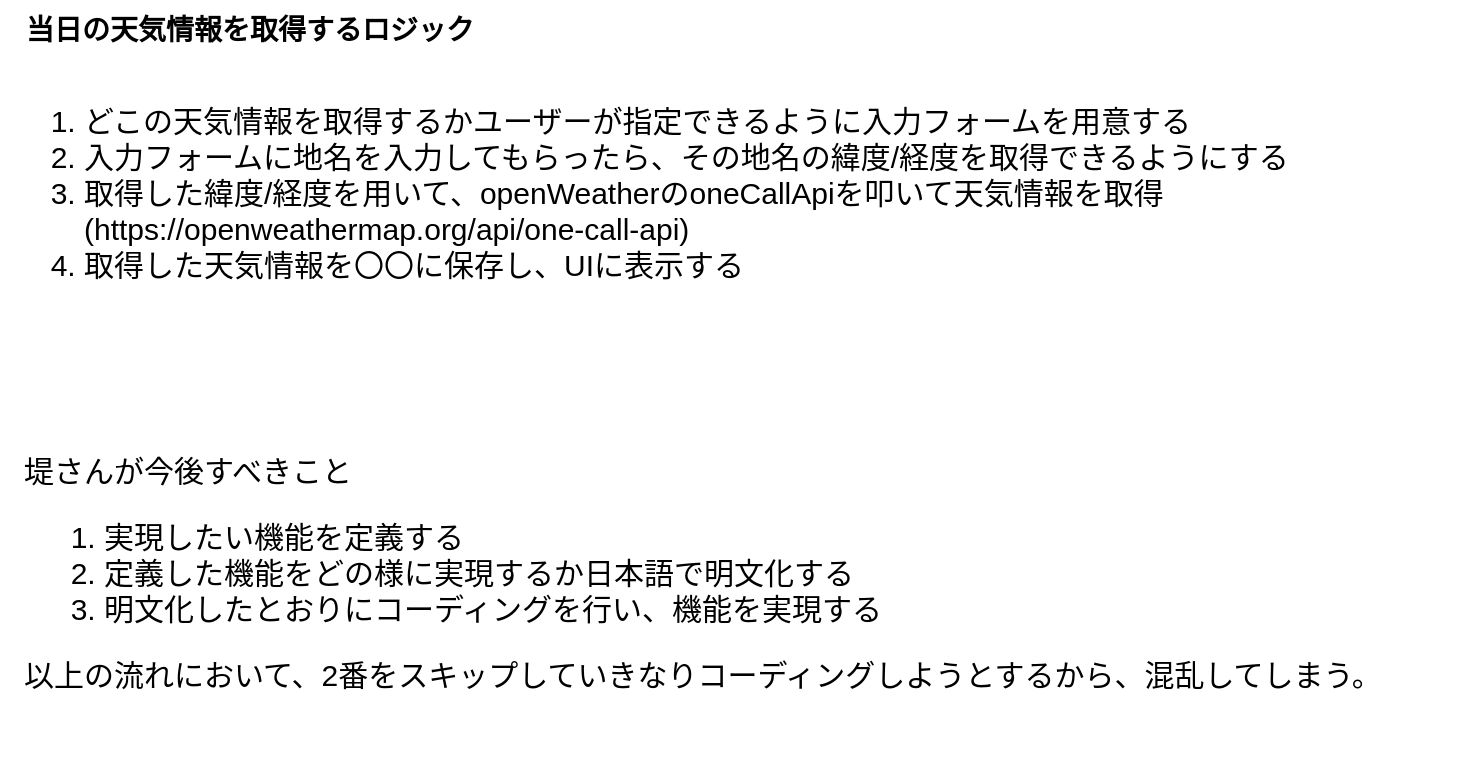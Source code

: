 <mxfile>
    <diagram id="wF6o1C5bELJG3DaBT3Nh" name="ページ1">
        <mxGraphModel dx="903" dy="503" grid="1" gridSize="10" guides="1" tooltips="1" connect="1" arrows="1" fold="1" page="1" pageScale="1" pageWidth="827" pageHeight="1169" math="0" shadow="0">
            <root>
                <mxCell id="0"/>
                <mxCell id="1" parent="0"/>
                <mxCell id="2" value="当日の天気情報を取得するロジック" style="text;html=1;align=center;verticalAlign=middle;whiteSpace=wrap;rounded=0;fontStyle=1;fontSize=14;" parent="1" vertex="1">
                    <mxGeometry x="40" y="40" width="250" height="30" as="geometry"/>
                </mxCell>
                <mxCell id="-WD0JzUzoWJYTP-oxWR6-2" value="&lt;ol style=&quot;font-size: 15px;&quot;&gt;&lt;li style=&quot;font-size: 15px;&quot;&gt;どこの天気情報を取得するかユーザーが指定できるように入力フォームを用意する&lt;/li&gt;&lt;li style=&quot;font-size: 15px;&quot;&gt;入力フォームに地名を入力してもらったら、その地名の緯度/経度を取得できるようにする&lt;/li&gt;&lt;li style=&quot;font-size: 15px;&quot;&gt;取得した緯度/経度を用いて、openWeatherのoneCallApiを叩いて天気情報を取得(https://openweathermap.org/api/one-call-api)&lt;/li&gt;&lt;li style=&quot;font-size: 15px;&quot;&gt;取得した天気情報を〇〇に保存し、UIに表示する&lt;/li&gt;&lt;/ol&gt;" style="text;html=1;strokeColor=none;fillColor=none;align=left;verticalAlign=top;whiteSpace=wrap;rounded=0;fontSize=15;" vertex="1" parent="1">
                    <mxGeometry x="40" y="70" width="670" height="150" as="geometry"/>
                </mxCell>
                <mxCell id="-WD0JzUzoWJYTP-oxWR6-3" value="堤さんが今後すべきこと&lt;br style=&quot;font-size: 15px;&quot;&gt;&lt;ol style=&quot;font-size: 15px;&quot;&gt;&lt;li style=&quot;font-size: 15px;&quot;&gt;実現したい機能を定義する&lt;/li&gt;&lt;li style=&quot;font-size: 15px;&quot;&gt;定義した機能をどの様に実現するか日本語で明文化する&lt;/li&gt;&lt;li style=&quot;font-size: 15px;&quot;&gt;明文化したとおりにコーディングを行い、機能を実現する&lt;/li&gt;&lt;/ol&gt;&lt;div style=&quot;font-size: 15px;&quot;&gt;以上の流れにおいて、2番をスキップしていきなりコーディングしようとするから、混乱してしまう。&lt;/div&gt;" style="text;html=1;strokeColor=none;fillColor=none;align=left;verticalAlign=top;whiteSpace=wrap;rounded=0;fontSize=15;" vertex="1" parent="1">
                    <mxGeometry x="50" y="260" width="720" height="170" as="geometry"/>
                </mxCell>
            </root>
        </mxGraphModel>
    </diagram>
</mxfile>